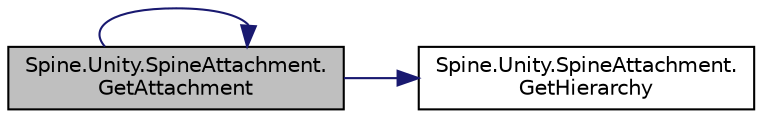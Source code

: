 digraph "Spine.Unity.SpineAttachment.GetAttachment"
{
 // LATEX_PDF_SIZE
  edge [fontname="Helvetica",fontsize="10",labelfontname="Helvetica",labelfontsize="10"];
  node [fontname="Helvetica",fontsize="10",shape=record];
  rankdir="LR";
  Node1 [label="Spine.Unity.SpineAttachment.\lGetAttachment",height=0.2,width=0.4,color="black", fillcolor="grey75", style="filled", fontcolor="black",tooltip=" "];
  Node1 -> Node1 [color="midnightblue",fontsize="10",style="solid",fontname="Helvetica"];
  Node1 -> Node2 [color="midnightblue",fontsize="10",style="solid",fontname="Helvetica"];
  Node2 [label="Spine.Unity.SpineAttachment.\lGetHierarchy",height=0.2,width=0.4,color="black", fillcolor="white", style="filled",URL="$class_spine_1_1_unity_1_1_spine_attachment.html#ab3c1a30bb84f51167e510e970bfbc70b",tooltip=" "];
}
